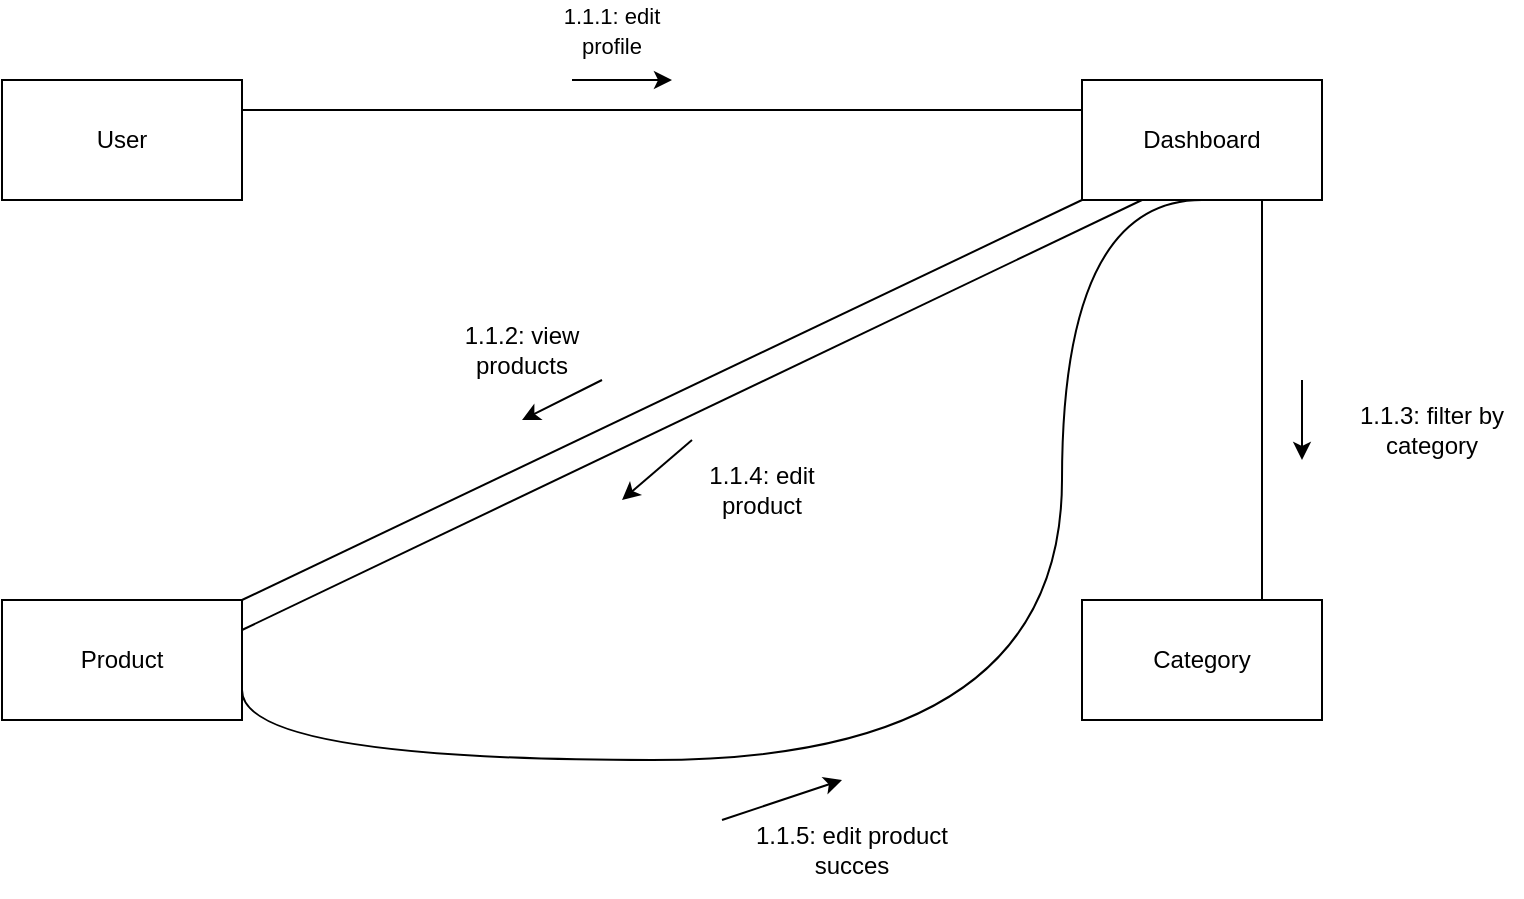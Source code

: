 <mxfile version="27.0.2">
  <diagram name="Page-1" id="LByIiU7_u4TOCT0xmu3t">
    <mxGraphModel dx="1042" dy="626" grid="1" gridSize="10" guides="1" tooltips="1" connect="1" arrows="1" fold="1" page="1" pageScale="1" pageWidth="850" pageHeight="1100" math="0" shadow="0">
      <root>
        <mxCell id="0" />
        <mxCell id="1" parent="0" />
        <mxCell id="KMunNcOxv7pySeakmqjP-1" value="" style="rounded=0;whiteSpace=wrap;html=1;" vertex="1" parent="1">
          <mxGeometry x="90" y="50" width="120" height="60" as="geometry" />
        </mxCell>
        <mxCell id="KMunNcOxv7pySeakmqjP-2" value="User" style="text;html=1;align=center;verticalAlign=middle;whiteSpace=wrap;rounded=0;" vertex="1" parent="1">
          <mxGeometry x="120" y="65" width="60" height="30" as="geometry" />
        </mxCell>
        <mxCell id="KMunNcOxv7pySeakmqjP-3" value="" style="rounded=0;whiteSpace=wrap;html=1;" vertex="1" parent="1">
          <mxGeometry x="630" y="50" width="120" height="60" as="geometry" />
        </mxCell>
        <mxCell id="KMunNcOxv7pySeakmqjP-4" value="Dashboard" style="text;html=1;align=center;verticalAlign=middle;whiteSpace=wrap;rounded=0;" vertex="1" parent="1">
          <mxGeometry x="660" y="65" width="60" height="30" as="geometry" />
        </mxCell>
        <mxCell id="KMunNcOxv7pySeakmqjP-5" value="" style="rounded=0;whiteSpace=wrap;html=1;" vertex="1" parent="1">
          <mxGeometry x="90" y="310" width="120" height="60" as="geometry" />
        </mxCell>
        <mxCell id="KMunNcOxv7pySeakmqjP-6" value="Product" style="text;html=1;align=center;verticalAlign=middle;whiteSpace=wrap;rounded=0;" vertex="1" parent="1">
          <mxGeometry x="120" y="325" width="60" height="30" as="geometry" />
        </mxCell>
        <mxCell id="KMunNcOxv7pySeakmqjP-7" value="" style="rounded=0;whiteSpace=wrap;html=1;" vertex="1" parent="1">
          <mxGeometry x="630" y="310" width="120" height="60" as="geometry" />
        </mxCell>
        <mxCell id="KMunNcOxv7pySeakmqjP-8" value="Category" style="text;html=1;align=center;verticalAlign=middle;whiteSpace=wrap;rounded=0;" vertex="1" parent="1">
          <mxGeometry x="660" y="325" width="60" height="30" as="geometry" />
        </mxCell>
        <mxCell id="KMunNcOxv7pySeakmqjP-9" value="" style="endArrow=none;html=1;rounded=0;exitX=1;exitY=0.25;exitDx=0;exitDy=0;entryX=0;entryY=0.25;entryDx=0;entryDy=0;" edge="1" parent="1" source="KMunNcOxv7pySeakmqjP-1" target="KMunNcOxv7pySeakmqjP-3">
          <mxGeometry width="50" height="50" relative="1" as="geometry">
            <mxPoint x="280" y="70" as="sourcePoint" />
            <mxPoint x="330" y="20" as="targetPoint" />
          </mxGeometry>
        </mxCell>
        <mxCell id="KMunNcOxv7pySeakmqjP-10" value="" style="endArrow=classic;html=1;rounded=0;" edge="1" parent="1">
          <mxGeometry width="50" height="50" relative="1" as="geometry">
            <mxPoint x="375" y="50" as="sourcePoint" />
            <mxPoint x="425" y="50" as="targetPoint" />
          </mxGeometry>
        </mxCell>
        <mxCell id="KMunNcOxv7pySeakmqjP-11" value="&lt;span style=&quot;font-size: 11px; text-wrap-mode: nowrap; background-color: rgb(255, 255, 255);&quot;&gt;1.1.1: edit profile&lt;/span&gt;" style="text;html=1;align=center;verticalAlign=middle;whiteSpace=wrap;rounded=0;" vertex="1" parent="1">
          <mxGeometry x="365" y="10" width="60" height="30" as="geometry" />
        </mxCell>
        <mxCell id="KMunNcOxv7pySeakmqjP-12" value="" style="endArrow=none;html=1;rounded=0;entryX=0;entryY=1;entryDx=0;entryDy=0;exitX=1;exitY=0;exitDx=0;exitDy=0;" edge="1" parent="1" source="KMunNcOxv7pySeakmqjP-5" target="KMunNcOxv7pySeakmqjP-3">
          <mxGeometry width="50" height="50" relative="1" as="geometry">
            <mxPoint x="550" y="190" as="sourcePoint" />
            <mxPoint x="600" y="140" as="targetPoint" />
          </mxGeometry>
        </mxCell>
        <mxCell id="KMunNcOxv7pySeakmqjP-13" value="" style="endArrow=classic;html=1;rounded=0;" edge="1" parent="1">
          <mxGeometry width="50" height="50" relative="1" as="geometry">
            <mxPoint x="390" y="200" as="sourcePoint" />
            <mxPoint x="350" y="220" as="targetPoint" />
          </mxGeometry>
        </mxCell>
        <mxCell id="KMunNcOxv7pySeakmqjP-14" value="&lt;span style=&quot;text-wrap-mode: nowrap;&quot;&gt;1.1.2: view products&lt;/span&gt;" style="text;html=1;align=center;verticalAlign=middle;whiteSpace=wrap;rounded=0;" vertex="1" parent="1">
          <mxGeometry x="320" y="170" width="60" height="30" as="geometry" />
        </mxCell>
        <mxCell id="KMunNcOxv7pySeakmqjP-15" value="" style="endArrow=none;html=1;rounded=0;entryX=0.75;entryY=1;entryDx=0;entryDy=0;exitX=0.75;exitY=0;exitDx=0;exitDy=0;" edge="1" parent="1" source="KMunNcOxv7pySeakmqjP-7" target="KMunNcOxv7pySeakmqjP-3">
          <mxGeometry width="50" height="50" relative="1" as="geometry">
            <mxPoint x="690" y="240" as="sourcePoint" />
            <mxPoint x="740" y="190" as="targetPoint" />
          </mxGeometry>
        </mxCell>
        <mxCell id="KMunNcOxv7pySeakmqjP-16" value="" style="endArrow=classic;html=1;rounded=0;" edge="1" parent="1">
          <mxGeometry width="50" height="50" relative="1" as="geometry">
            <mxPoint x="740" y="200" as="sourcePoint" />
            <mxPoint x="740" y="240" as="targetPoint" />
          </mxGeometry>
        </mxCell>
        <mxCell id="KMunNcOxv7pySeakmqjP-17" value="&lt;span style=&quot;text-wrap-mode: nowrap;&quot;&gt;1.1.3: filter by category&lt;/span&gt;" style="text;html=1;align=center;verticalAlign=middle;whiteSpace=wrap;rounded=0;" vertex="1" parent="1">
          <mxGeometry x="760" y="210" width="90" height="30" as="geometry" />
        </mxCell>
        <mxCell id="KMunNcOxv7pySeakmqjP-18" value="" style="endArrow=none;html=1;rounded=0;entryX=0.25;entryY=1;entryDx=0;entryDy=0;exitX=1;exitY=0.25;exitDx=0;exitDy=0;" edge="1" parent="1" source="KMunNcOxv7pySeakmqjP-5" target="KMunNcOxv7pySeakmqjP-3">
          <mxGeometry width="50" height="50" relative="1" as="geometry">
            <mxPoint x="620" y="180" as="sourcePoint" />
            <mxPoint x="670" y="130" as="targetPoint" />
          </mxGeometry>
        </mxCell>
        <mxCell id="KMunNcOxv7pySeakmqjP-19" value="" style="endArrow=classic;html=1;rounded=0;" edge="1" parent="1">
          <mxGeometry width="50" height="50" relative="1" as="geometry">
            <mxPoint x="435" y="230" as="sourcePoint" />
            <mxPoint x="400" y="260" as="targetPoint" />
          </mxGeometry>
        </mxCell>
        <mxCell id="KMunNcOxv7pySeakmqjP-20" value="&lt;span style=&quot;text-wrap-mode: nowrap;&quot;&gt;1.1.4: edit product&lt;/span&gt;" style="text;html=1;align=center;verticalAlign=middle;whiteSpace=wrap;rounded=0;" vertex="1" parent="1">
          <mxGeometry x="440" y="240" width="60" height="30" as="geometry" />
        </mxCell>
        <mxCell id="KMunNcOxv7pySeakmqjP-21" value="" style="endArrow=none;html=1;rounded=0;exitX=1;exitY=0.75;exitDx=0;exitDy=0;edgeStyle=orthogonalEdgeStyle;curved=1;entryX=0.5;entryY=1;entryDx=0;entryDy=0;" edge="1" parent="1" source="KMunNcOxv7pySeakmqjP-5" target="KMunNcOxv7pySeakmqjP-3">
          <mxGeometry width="50" height="50" relative="1" as="geometry">
            <mxPoint x="360" y="460" as="sourcePoint" />
            <mxPoint x="550" y="330" as="targetPoint" />
            <Array as="points">
              <mxPoint x="210" y="390" />
              <mxPoint x="620" y="390" />
              <mxPoint x="620" y="110" />
            </Array>
          </mxGeometry>
        </mxCell>
        <mxCell id="KMunNcOxv7pySeakmqjP-22" value="" style="endArrow=classic;html=1;rounded=0;" edge="1" parent="1">
          <mxGeometry width="50" height="50" relative="1" as="geometry">
            <mxPoint x="450" y="420" as="sourcePoint" />
            <mxPoint x="510" y="400" as="targetPoint" />
          </mxGeometry>
        </mxCell>
        <mxCell id="KMunNcOxv7pySeakmqjP-23" value="&lt;span style=&quot;text-wrap-mode: nowrap;&quot;&gt;1.1.5: edit product succes&lt;/span&gt;" style="text;html=1;align=center;verticalAlign=middle;whiteSpace=wrap;rounded=0;" vertex="1" parent="1">
          <mxGeometry x="460" y="420" width="110" height="30" as="geometry" />
        </mxCell>
        <mxCell id="KMunNcOxv7pySeakmqjP-24" style="edgeStyle=orthogonalEdgeStyle;rounded=0;orthogonalLoop=1;jettySize=auto;html=1;exitX=0.5;exitY=1;exitDx=0;exitDy=0;" edge="1" parent="1" source="KMunNcOxv7pySeakmqjP-23" target="KMunNcOxv7pySeakmqjP-23">
          <mxGeometry relative="1" as="geometry" />
        </mxCell>
      </root>
    </mxGraphModel>
  </diagram>
</mxfile>
